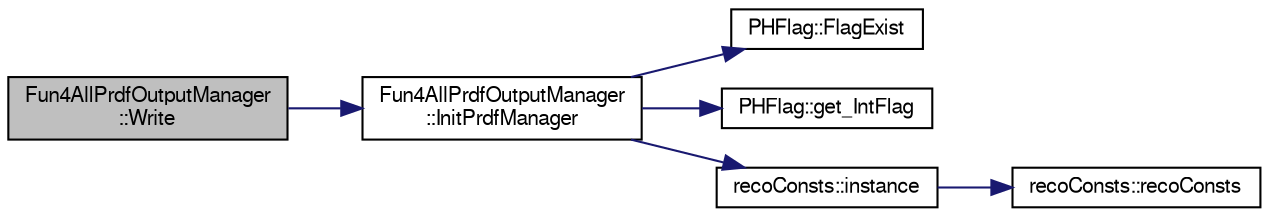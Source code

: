 digraph "Fun4AllPrdfOutputManager::Write"
{
  bgcolor="transparent";
  edge [fontname="FreeSans",fontsize="10",labelfontname="FreeSans",labelfontsize="10"];
  node [fontname="FreeSans",fontsize="10",shape=record];
  rankdir="LR";
  Node1 [label="Fun4AllPrdfOutputManager\l::Write",height=0.2,width=0.4,color="black", fillcolor="grey75", style="filled" fontcolor="black"];
  Node1 -> Node2 [color="midnightblue",fontsize="10",style="solid",fontname="FreeSans"];
  Node2 [label="Fun4AllPrdfOutputManager\l::InitPrdfManager",height=0.2,width=0.4,color="black",URL="$d6/dc8/classFun4AllPrdfOutputManager.html#a34a327859dafb50190588e6393d8ec2b"];
  Node2 -> Node3 [color="midnightblue",fontsize="10",style="solid",fontname="FreeSans"];
  Node3 [label="PHFlag::FlagExist",height=0.2,width=0.4,color="black",URL="$d1/da8/classPHFlag.html#a4b73a422f0076568904d71f40e849da5"];
  Node2 -> Node4 [color="midnightblue",fontsize="10",style="solid",fontname="FreeSans"];
  Node4 [label="PHFlag::get_IntFlag",height=0.2,width=0.4,color="black",URL="$d1/da8/classPHFlag.html#a07899067141a5f12333cc37183caddc8"];
  Node2 -> Node5 [color="midnightblue",fontsize="10",style="solid",fontname="FreeSans"];
  Node5 [label="recoConsts::instance",height=0.2,width=0.4,color="black",URL="$d8/d14/classrecoConsts.html#ae69a5c29a7199ba16d0e537158618802"];
  Node5 -> Node6 [color="midnightblue",fontsize="10",style="solid",fontname="FreeSans"];
  Node6 [label="recoConsts::recoConsts",height=0.2,width=0.4,color="black",URL="$d8/d14/classrecoConsts.html#ae882d6adc62f783ec78114fe3dee3c24"];
}
